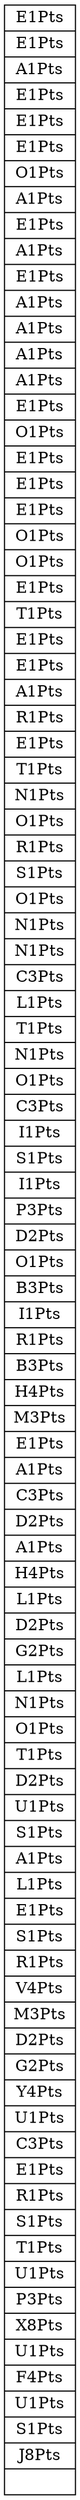 digraph G { 
node1 [shape=record, label = "{ E1Pts|E1Pts|A1Pts|E1Pts|E1Pts|E1Pts|O1Pts|A1Pts|E1Pts|A1Pts|E1Pts|A1Pts|A1Pts|A1Pts|A1Pts|E1Pts|O1Pts|E1Pts|E1Pts|E1Pts|O1Pts|O1Pts|E1Pts|T1Pts|E1Pts|E1Pts|A1Pts|R1Pts|E1Pts|T1Pts|N1Pts|O1Pts|R1Pts|S1Pts|O1Pts|N1Pts|N1Pts|C3Pts|L1Pts|T1Pts|N1Pts|O1Pts|C3Pts|I1Pts|S1Pts|I1Pts|P3Pts|D2Pts|O1Pts|B3Pts|I1Pts|R1Pts|B3Pts|H4Pts|M3Pts|E1Pts|A1Pts|C3Pts|D2Pts|A1Pts|H4Pts|L1Pts|D2Pts|G2Pts|L1Pts|N1Pts|O1Pts|T1Pts|D2Pts|U1Pts|S1Pts|A1Pts|L1Pts|E1Pts|S1Pts|R1Pts|V4Pts|M3Pts|D2Pts|G2Pts|Y4Pts|U1Pts|C3Pts|E1Pts|R1Pts|S1Pts|T1Pts|U1Pts|P3Pts|X8Pts|U1Pts|F4Pts|U1Pts|S1Pts|J8Pts|}"]
}
